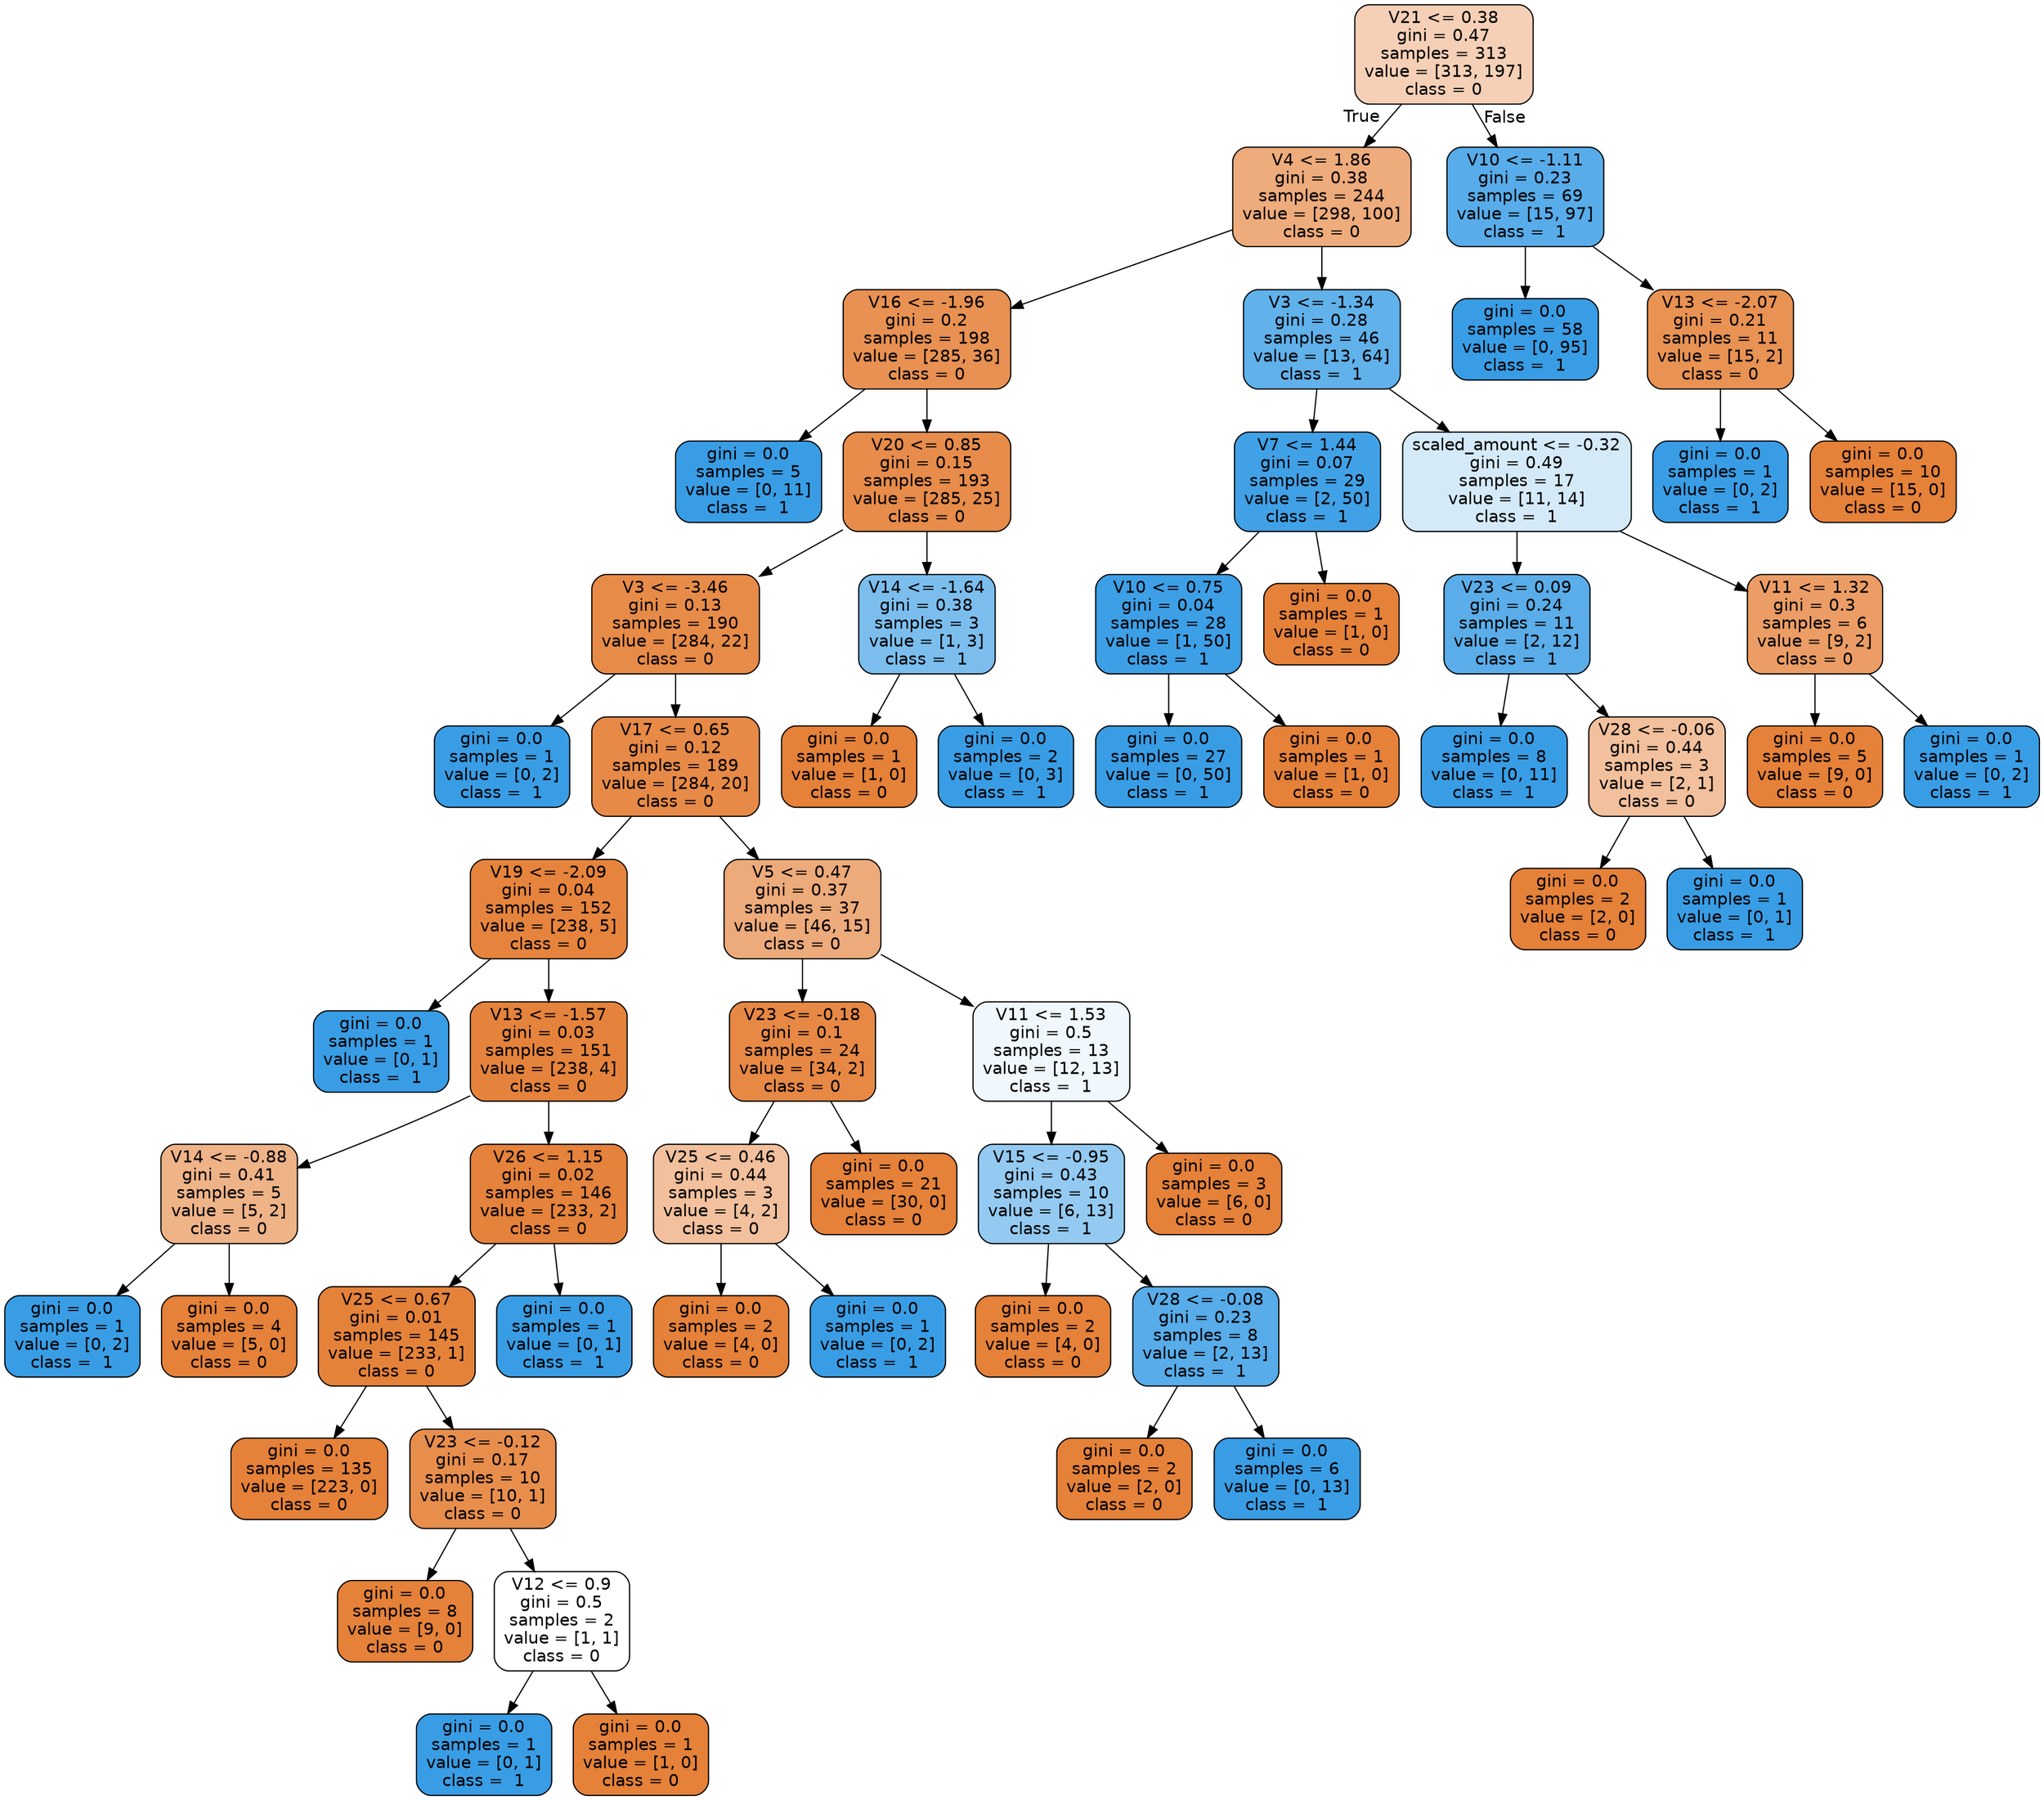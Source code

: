 digraph Tree {
node [shape=box, style="filled, rounded", color="black", fontname=helvetica] ;
edge [fontname=helvetica] ;
0 [label="V21 <= 0.38\ngini = 0.47\nsamples = 313\nvalue = [313, 197]\nclass = 0", fillcolor="#f5d0b6"] ;
1 [label="V4 <= 1.86\ngini = 0.38\nsamples = 244\nvalue = [298, 100]\nclass = 0", fillcolor="#eeab7b"] ;
0 -> 1 [labeldistance=2.5, labelangle=45, headlabel="True"] ;
2 [label="V16 <= -1.96\ngini = 0.2\nsamples = 198\nvalue = [285, 36]\nclass = 0", fillcolor="#e89152"] ;
1 -> 2 ;
3 [label="gini = 0.0\nsamples = 5\nvalue = [0, 11]\nclass =  1", fillcolor="#399de5"] ;
2 -> 3 ;
4 [label="V20 <= 0.85\ngini = 0.15\nsamples = 193\nvalue = [285, 25]\nclass = 0", fillcolor="#e78c4a"] ;
2 -> 4 ;
5 [label="V3 <= -3.46\ngini = 0.13\nsamples = 190\nvalue = [284, 22]\nclass = 0", fillcolor="#e78b48"] ;
4 -> 5 ;
6 [label="gini = 0.0\nsamples = 1\nvalue = [0, 2]\nclass =  1", fillcolor="#399de5"] ;
5 -> 6 ;
7 [label="V17 <= 0.65\ngini = 0.12\nsamples = 189\nvalue = [284, 20]\nclass = 0", fillcolor="#e78a47"] ;
5 -> 7 ;
8 [label="V19 <= -2.09\ngini = 0.04\nsamples = 152\nvalue = [238, 5]\nclass = 0", fillcolor="#e6843d"] ;
7 -> 8 ;
9 [label="gini = 0.0\nsamples = 1\nvalue = [0, 1]\nclass =  1", fillcolor="#399de5"] ;
8 -> 9 ;
10 [label="V13 <= -1.57\ngini = 0.03\nsamples = 151\nvalue = [238, 4]\nclass = 0", fillcolor="#e5833c"] ;
8 -> 10 ;
11 [label="V14 <= -0.88\ngini = 0.41\nsamples = 5\nvalue = [5, 2]\nclass = 0", fillcolor="#efb388"] ;
10 -> 11 ;
12 [label="gini = 0.0\nsamples = 1\nvalue = [0, 2]\nclass =  1", fillcolor="#399de5"] ;
11 -> 12 ;
13 [label="gini = 0.0\nsamples = 4\nvalue = [5, 0]\nclass = 0", fillcolor="#e58139"] ;
11 -> 13 ;
14 [label="V26 <= 1.15\ngini = 0.02\nsamples = 146\nvalue = [233, 2]\nclass = 0", fillcolor="#e5823b"] ;
10 -> 14 ;
15 [label="V25 <= 0.67\ngini = 0.01\nsamples = 145\nvalue = [233, 1]\nclass = 0", fillcolor="#e5823a"] ;
14 -> 15 ;
16 [label="gini = 0.0\nsamples = 135\nvalue = [223, 0]\nclass = 0", fillcolor="#e58139"] ;
15 -> 16 ;
17 [label="V23 <= -0.12\ngini = 0.17\nsamples = 10\nvalue = [10, 1]\nclass = 0", fillcolor="#e88e4d"] ;
15 -> 17 ;
18 [label="gini = 0.0\nsamples = 8\nvalue = [9, 0]\nclass = 0", fillcolor="#e58139"] ;
17 -> 18 ;
19 [label="V12 <= 0.9\ngini = 0.5\nsamples = 2\nvalue = [1, 1]\nclass = 0", fillcolor="#ffffff"] ;
17 -> 19 ;
20 [label="gini = 0.0\nsamples = 1\nvalue = [0, 1]\nclass =  1", fillcolor="#399de5"] ;
19 -> 20 ;
21 [label="gini = 0.0\nsamples = 1\nvalue = [1, 0]\nclass = 0", fillcolor="#e58139"] ;
19 -> 21 ;
22 [label="gini = 0.0\nsamples = 1\nvalue = [0, 1]\nclass =  1", fillcolor="#399de5"] ;
14 -> 22 ;
23 [label="V5 <= 0.47\ngini = 0.37\nsamples = 37\nvalue = [46, 15]\nclass = 0", fillcolor="#edaa7a"] ;
7 -> 23 ;
24 [label="V23 <= -0.18\ngini = 0.1\nsamples = 24\nvalue = [34, 2]\nclass = 0", fillcolor="#e78845"] ;
23 -> 24 ;
25 [label="V25 <= 0.46\ngini = 0.44\nsamples = 3\nvalue = [4, 2]\nclass = 0", fillcolor="#f2c09c"] ;
24 -> 25 ;
26 [label="gini = 0.0\nsamples = 2\nvalue = [4, 0]\nclass = 0", fillcolor="#e58139"] ;
25 -> 26 ;
27 [label="gini = 0.0\nsamples = 1\nvalue = [0, 2]\nclass =  1", fillcolor="#399de5"] ;
25 -> 27 ;
28 [label="gini = 0.0\nsamples = 21\nvalue = [30, 0]\nclass = 0", fillcolor="#e58139"] ;
24 -> 28 ;
29 [label="V11 <= 1.53\ngini = 0.5\nsamples = 13\nvalue = [12, 13]\nclass =  1", fillcolor="#f0f7fd"] ;
23 -> 29 ;
30 [label="V15 <= -0.95\ngini = 0.43\nsamples = 10\nvalue = [6, 13]\nclass =  1", fillcolor="#94caf1"] ;
29 -> 30 ;
31 [label="gini = 0.0\nsamples = 2\nvalue = [4, 0]\nclass = 0", fillcolor="#e58139"] ;
30 -> 31 ;
32 [label="V28 <= -0.08\ngini = 0.23\nsamples = 8\nvalue = [2, 13]\nclass =  1", fillcolor="#57ace9"] ;
30 -> 32 ;
33 [label="gini = 0.0\nsamples = 2\nvalue = [2, 0]\nclass = 0", fillcolor="#e58139"] ;
32 -> 33 ;
34 [label="gini = 0.0\nsamples = 6\nvalue = [0, 13]\nclass =  1", fillcolor="#399de5"] ;
32 -> 34 ;
35 [label="gini = 0.0\nsamples = 3\nvalue = [6, 0]\nclass = 0", fillcolor="#e58139"] ;
29 -> 35 ;
36 [label="V14 <= -1.64\ngini = 0.38\nsamples = 3\nvalue = [1, 3]\nclass =  1", fillcolor="#7bbeee"] ;
4 -> 36 ;
37 [label="gini = 0.0\nsamples = 1\nvalue = [1, 0]\nclass = 0", fillcolor="#e58139"] ;
36 -> 37 ;
38 [label="gini = 0.0\nsamples = 2\nvalue = [0, 3]\nclass =  1", fillcolor="#399de5"] ;
36 -> 38 ;
39 [label="V3 <= -1.34\ngini = 0.28\nsamples = 46\nvalue = [13, 64]\nclass =  1", fillcolor="#61b1ea"] ;
1 -> 39 ;
40 [label="V7 <= 1.44\ngini = 0.07\nsamples = 29\nvalue = [2, 50]\nclass =  1", fillcolor="#41a1e6"] ;
39 -> 40 ;
41 [label="V10 <= 0.75\ngini = 0.04\nsamples = 28\nvalue = [1, 50]\nclass =  1", fillcolor="#3d9fe6"] ;
40 -> 41 ;
42 [label="gini = 0.0\nsamples = 27\nvalue = [0, 50]\nclass =  1", fillcolor="#399de5"] ;
41 -> 42 ;
43 [label="gini = 0.0\nsamples = 1\nvalue = [1, 0]\nclass = 0", fillcolor="#e58139"] ;
41 -> 43 ;
44 [label="gini = 0.0\nsamples = 1\nvalue = [1, 0]\nclass = 0", fillcolor="#e58139"] ;
40 -> 44 ;
45 [label="scaled_amount <= -0.32\ngini = 0.49\nsamples = 17\nvalue = [11, 14]\nclass =  1", fillcolor="#d5eaf9"] ;
39 -> 45 ;
46 [label="V23 <= 0.09\ngini = 0.24\nsamples = 11\nvalue = [2, 12]\nclass =  1", fillcolor="#5aade9"] ;
45 -> 46 ;
47 [label="gini = 0.0\nsamples = 8\nvalue = [0, 11]\nclass =  1", fillcolor="#399de5"] ;
46 -> 47 ;
48 [label="V28 <= -0.06\ngini = 0.44\nsamples = 3\nvalue = [2, 1]\nclass = 0", fillcolor="#f2c09c"] ;
46 -> 48 ;
49 [label="gini = 0.0\nsamples = 2\nvalue = [2, 0]\nclass = 0", fillcolor="#e58139"] ;
48 -> 49 ;
50 [label="gini = 0.0\nsamples = 1\nvalue = [0, 1]\nclass =  1", fillcolor="#399de5"] ;
48 -> 50 ;
51 [label="V11 <= 1.32\ngini = 0.3\nsamples = 6\nvalue = [9, 2]\nclass = 0", fillcolor="#eb9d65"] ;
45 -> 51 ;
52 [label="gini = 0.0\nsamples = 5\nvalue = [9, 0]\nclass = 0", fillcolor="#e58139"] ;
51 -> 52 ;
53 [label="gini = 0.0\nsamples = 1\nvalue = [0, 2]\nclass =  1", fillcolor="#399de5"] ;
51 -> 53 ;
54 [label="V10 <= -1.11\ngini = 0.23\nsamples = 69\nvalue = [15, 97]\nclass =  1", fillcolor="#58ace9"] ;
0 -> 54 [labeldistance=2.5, labelangle=-45, headlabel="False"] ;
55 [label="gini = 0.0\nsamples = 58\nvalue = [0, 95]\nclass =  1", fillcolor="#399de5"] ;
54 -> 55 ;
56 [label="V13 <= -2.07\ngini = 0.21\nsamples = 11\nvalue = [15, 2]\nclass = 0", fillcolor="#e89253"] ;
54 -> 56 ;
57 [label="gini = 0.0\nsamples = 1\nvalue = [0, 2]\nclass =  1", fillcolor="#399de5"] ;
56 -> 57 ;
58 [label="gini = 0.0\nsamples = 10\nvalue = [15, 0]\nclass = 0", fillcolor="#e58139"] ;
56 -> 58 ;
}